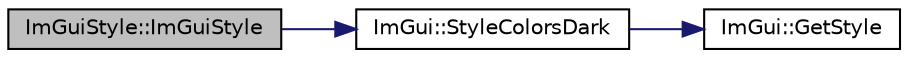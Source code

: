 digraph "ImGuiStyle::ImGuiStyle"
{
 // LATEX_PDF_SIZE
  edge [fontname="Helvetica",fontsize="10",labelfontname="Helvetica",labelfontsize="10"];
  node [fontname="Helvetica",fontsize="10",shape=record];
  rankdir="LR";
  Node1 [label="ImGuiStyle::ImGuiStyle",height=0.2,width=0.4,color="black", fillcolor="grey75", style="filled", fontcolor="black",tooltip=" "];
  Node1 -> Node2 [color="midnightblue",fontsize="10",style="solid"];
  Node2 [label="ImGui::StyleColorsDark",height=0.2,width=0.4,color="black", fillcolor="white", style="filled",URL="$namespace_im_gui.html#a26c67fc14081b359566d5e135cd8c767",tooltip=" "];
  Node2 -> Node3 [color="midnightblue",fontsize="10",style="solid"];
  Node3 [label="ImGui::GetStyle",height=0.2,width=0.4,color="black", fillcolor="white", style="filled",URL="$namespace_im_gui.html#abafef4bb3e3654efd96a47b2e22870a7",tooltip=" "];
}

